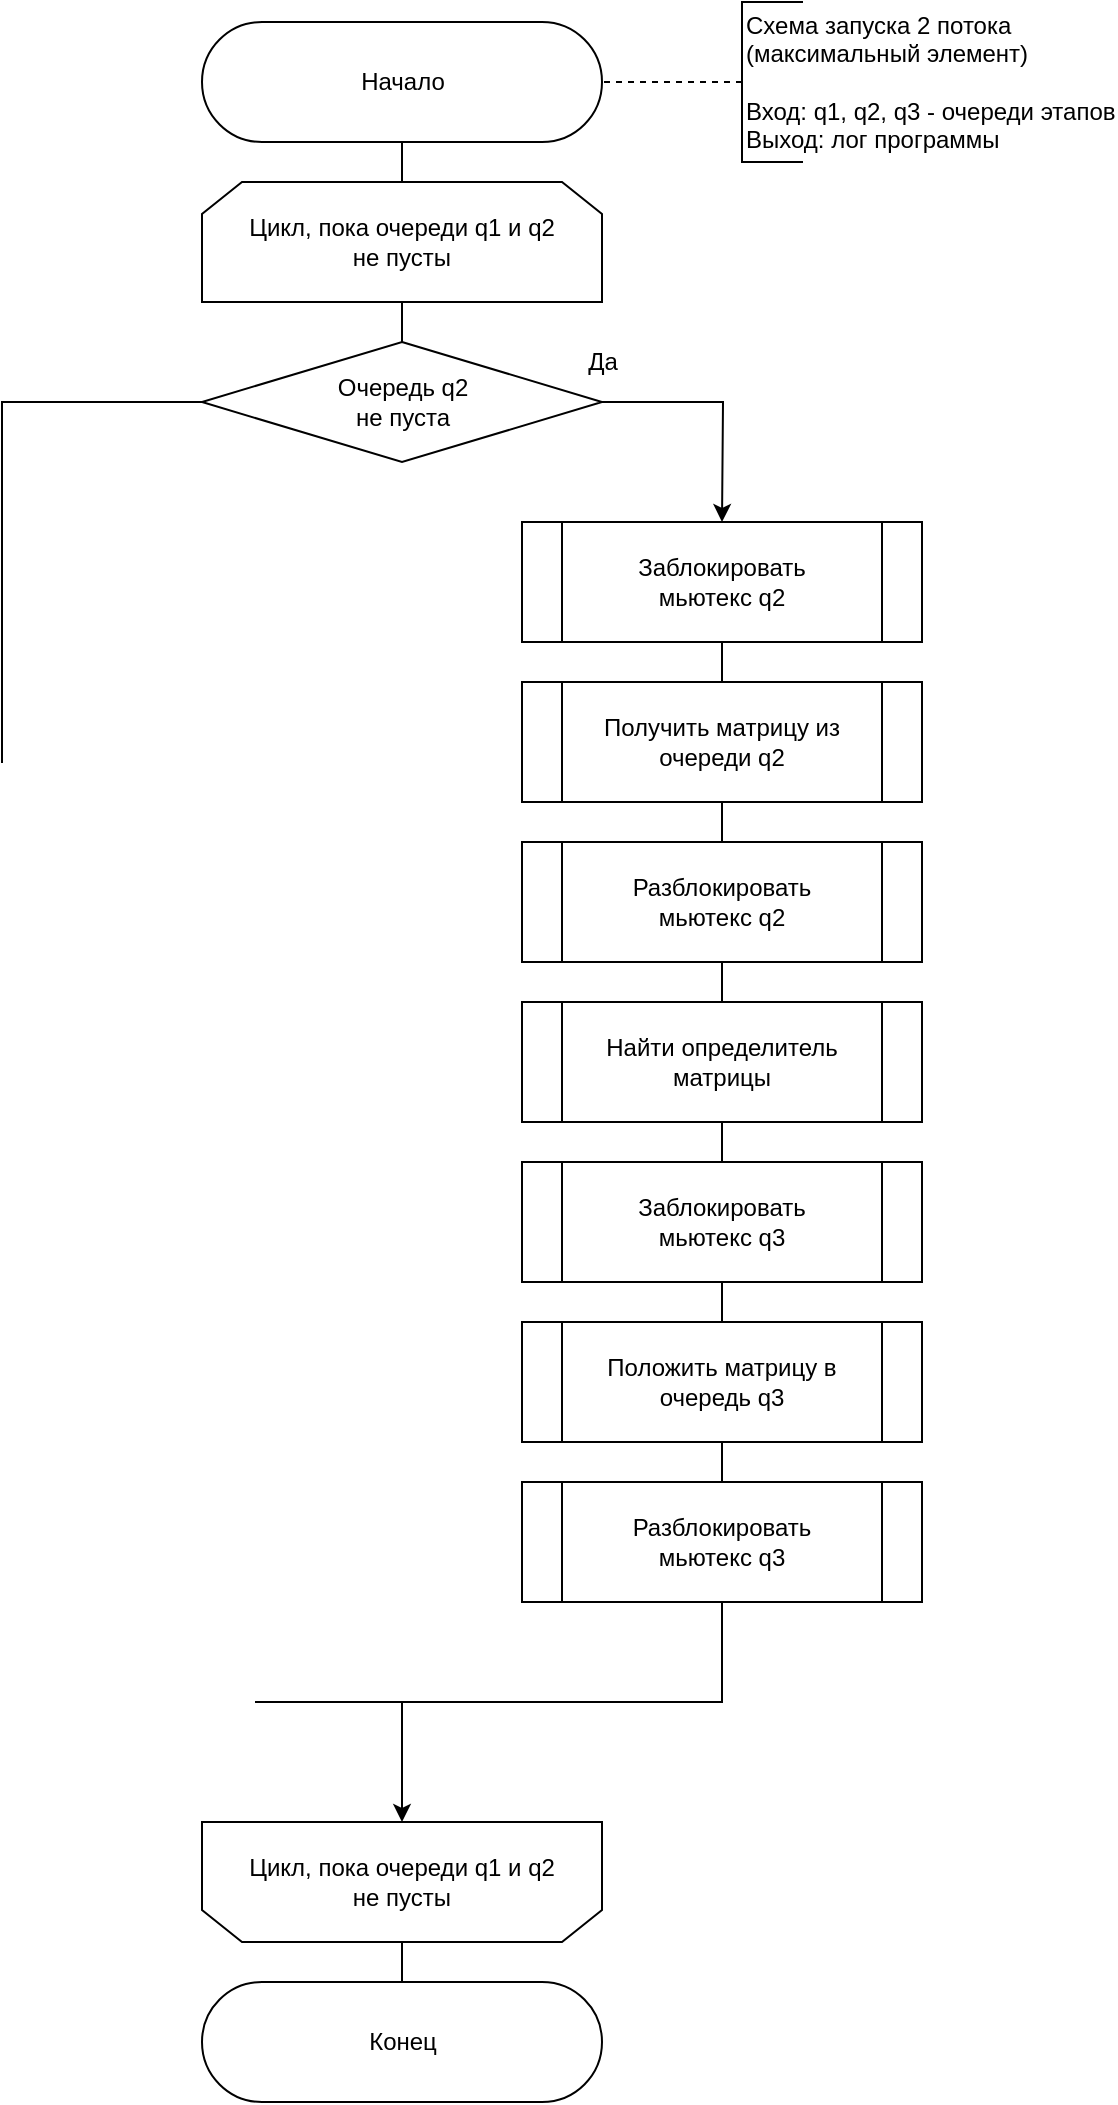 <mxfile version="22.0.3" type="device">
  <diagram id="QM2p47kPDZQZnexqTIiv" name="Страница 1">
    <mxGraphModel dx="1434" dy="832" grid="1" gridSize="10" guides="1" tooltips="1" connect="1" arrows="1" fold="1" page="1" pageScale="1" pageWidth="1654" pageHeight="2336" math="0" shadow="0">
      <root>
        <mxCell id="0" />
        <mxCell id="1" parent="0" />
        <mxCell id="29" style="edgeStyle=none;html=1;exitX=0.5;exitY=0.5;exitDx=0;exitDy=30;exitPerimeter=0;entryX=0.5;entryY=0;entryDx=0;entryDy=0;endArrow=none;endFill=0;" parent="1" source="3" edge="1">
          <mxGeometry relative="1" as="geometry">
            <mxPoint x="960" y="200" as="targetPoint" />
          </mxGeometry>
        </mxCell>
        <mxCell id="3" value="Начало" style="html=1;dashed=0;whitespace=wrap;shape=mxgraph.dfd.start" parent="1" vertex="1">
          <mxGeometry x="860" y="120" width="200" height="60" as="geometry" />
        </mxCell>
        <mxCell id="6" value="" style="edgeStyle=orthogonalEdgeStyle;rounded=0;orthogonalLoop=1;jettySize=auto;html=1;endArrow=none;endFill=0;dashed=1;" parent="1" source="7" target="3" edge="1">
          <mxGeometry relative="1" as="geometry" />
        </mxCell>
        <mxCell id="7" value="Схема запуска 2 потока&lt;br&gt;(максимальный элемент)&lt;br&gt;&lt;br&gt;Вход: q1, q2, q3 - очереди этапов&lt;br&gt;Выход: лог программы" style="html=1;dashed=0;whitespace=wrap;shape=partialRectangle;right=0;align=left;" parent="1" vertex="1">
          <mxGeometry x="1130" y="110" width="30" height="80" as="geometry" />
        </mxCell>
        <mxCell id="12" style="edgeStyle=orthogonalEdgeStyle;rounded=0;orthogonalLoop=1;jettySize=auto;html=1;exitX=1;exitY=0.5;exitDx=0;exitDy=0;endArrow=classic;endFill=1;" parent="1" source="14" edge="1">
          <mxGeometry relative="1" as="geometry">
            <mxPoint x="1120" y="370" as="targetPoint" />
          </mxGeometry>
        </mxCell>
        <mxCell id="83" style="edgeStyle=orthogonalEdgeStyle;html=1;exitX=0;exitY=0.5;exitDx=0;exitDy=0;endArrow=none;endFill=0;rounded=0;" parent="1" source="14" edge="1">
          <mxGeometry relative="1" as="geometry">
            <mxPoint x="960" y="980" as="targetPoint" />
            <Array as="points">
              <mxPoint x="760" y="310" />
              <mxPoint x="760" y="960" />
              <mxPoint x="960" y="960" />
            </Array>
          </mxGeometry>
        </mxCell>
        <mxCell id="14" value="Очередь q2&lt;br&gt;не пуста" style="shape=rhombus;html=1;dashed=0;whitespace=wrap;perimeter=rhombusPerimeter;" parent="1" vertex="1">
          <mxGeometry x="860" y="280" width="200" height="60" as="geometry" />
        </mxCell>
        <mxCell id="17" value="Да" style="text;html=1;align=center;verticalAlign=middle;resizable=0;points=[];autosize=1;strokeColor=none;" parent="1" vertex="1">
          <mxGeometry x="1045" y="280" width="30" height="20" as="geometry" />
        </mxCell>
        <mxCell id="25" style="edgeStyle=none;html=1;exitX=0.5;exitY=1;exitDx=0;exitDy=0;entryX=0.5;entryY=0;entryDx=0;entryDy=0;endArrow=none;endFill=0;" parent="1" source="21" edge="1">
          <mxGeometry relative="1" as="geometry">
            <mxPoint x="960" y="280" as="targetPoint" />
          </mxGeometry>
        </mxCell>
        <mxCell id="21" value="Цикл, пока очереди q1 и q2&lt;br&gt;не пусты" style="shape=loopLimit;whiteSpace=wrap;html=1;direction=east" parent="1" vertex="1">
          <mxGeometry x="860" y="200" width="200" height="60" as="geometry" />
        </mxCell>
        <mxCell id="81" style="edgeStyle=none;html=1;exitX=0.5;exitY=0;exitDx=0;exitDy=0;entryX=0.5;entryY=0.5;entryDx=0;entryDy=-30;entryPerimeter=0;endArrow=none;endFill=0;" parent="1" source="31" target="45" edge="1">
          <mxGeometry relative="1" as="geometry" />
        </mxCell>
        <mxCell id="31" value="Цикл, пока очереди q1 и q2&lt;br&gt;не пусты" style="shape=loopLimit;whiteSpace=wrap;html=1;strokeWidth=1;direction=west;" parent="1" vertex="1">
          <mxGeometry x="860" y="1020" width="200" height="60" as="geometry" />
        </mxCell>
        <mxCell id="45" value="Конец" style="html=1;dashed=0;whitespace=wrap;shape=mxgraph.dfd.start" parent="1" vertex="1">
          <mxGeometry x="860" y="1100" width="200" height="60" as="geometry" />
        </mxCell>
        <mxCell id="57" style="edgeStyle=none;html=1;exitX=0.5;exitY=1;exitDx=0;exitDy=0;entryX=0.5;entryY=0;entryDx=0;entryDy=0;endArrow=none;endFill=0;" parent="1" source="47" target="51" edge="1">
          <mxGeometry relative="1" as="geometry" />
        </mxCell>
        <mxCell id="47" value="Заблокировать&lt;br&gt;мьютекс q2" style="shape=process;whiteSpace=wrap;html=1;backgroundOutline=1;" parent="1" vertex="1">
          <mxGeometry x="1020" y="370" width="200" height="60" as="geometry" />
        </mxCell>
        <mxCell id="58" style="edgeStyle=none;html=1;exitX=0.5;exitY=1;exitDx=0;exitDy=0;entryX=0.5;entryY=0;entryDx=0;entryDy=0;endArrow=none;endFill=0;" parent="1" source="51" target="52" edge="1">
          <mxGeometry relative="1" as="geometry" />
        </mxCell>
        <mxCell id="51" value="Получить матрицу из&lt;br&gt;очереди q2" style="shape=process;whiteSpace=wrap;html=1;backgroundOutline=1;" parent="1" vertex="1">
          <mxGeometry x="1020" y="450" width="200" height="60" as="geometry" />
        </mxCell>
        <mxCell id="59" style="edgeStyle=none;html=1;exitX=0.5;exitY=1;exitDx=0;exitDy=0;entryX=0.5;entryY=0;entryDx=0;entryDy=0;endArrow=none;endFill=0;" parent="1" source="52" target="55" edge="1">
          <mxGeometry relative="1" as="geometry" />
        </mxCell>
        <mxCell id="52" value="Разблокировать&lt;br&gt;мьютекс q2" style="shape=process;whiteSpace=wrap;html=1;backgroundOutline=1;" parent="1" vertex="1">
          <mxGeometry x="1020" y="530" width="200" height="60" as="geometry" />
        </mxCell>
        <mxCell id="82" style="edgeStyle=none;html=1;exitX=0.5;exitY=1;exitDx=0;exitDy=0;entryX=0.5;entryY=0;entryDx=0;entryDy=0;endArrow=none;endFill=0;" parent="1" source="55" target="75" edge="1">
          <mxGeometry relative="1" as="geometry" />
        </mxCell>
        <mxCell id="55" value="Найти определитель матрицы" style="shape=process;whiteSpace=wrap;html=1;backgroundOutline=1;" parent="1" vertex="1">
          <mxGeometry x="1020" y="610" width="200" height="60" as="geometry" />
        </mxCell>
        <mxCell id="74" style="edgeStyle=none;html=1;exitX=0.5;exitY=1;exitDx=0;exitDy=0;entryX=0.5;entryY=0;entryDx=0;entryDy=0;endArrow=none;endFill=0;" parent="1" source="75" target="77" edge="1">
          <mxGeometry relative="1" as="geometry" />
        </mxCell>
        <mxCell id="75" value="Заблокировать&lt;br&gt;мьютекс q3" style="shape=process;whiteSpace=wrap;html=1;backgroundOutline=1;" parent="1" vertex="1">
          <mxGeometry x="1020" y="690" width="200" height="60" as="geometry" />
        </mxCell>
        <mxCell id="76" style="edgeStyle=none;html=1;exitX=0.5;exitY=1;exitDx=0;exitDy=0;entryX=0.5;entryY=0;entryDx=0;entryDy=0;endArrow=none;endFill=0;" parent="1" source="77" target="78" edge="1">
          <mxGeometry relative="1" as="geometry" />
        </mxCell>
        <mxCell id="77" value="Положить матрицу в&lt;br&gt;очередь q3" style="shape=process;whiteSpace=wrap;html=1;backgroundOutline=1;" parent="1" vertex="1">
          <mxGeometry x="1020" y="770" width="200" height="60" as="geometry" />
        </mxCell>
        <mxCell id="78" value="Разблокировать&lt;br&gt;мьютекс q3" style="shape=process;whiteSpace=wrap;html=1;backgroundOutline=1;" parent="1" vertex="1">
          <mxGeometry x="1020" y="850" width="200" height="60" as="geometry" />
        </mxCell>
        <mxCell id="80" style="edgeStyle=orthogonalEdgeStyle;rounded=0;orthogonalLoop=1;jettySize=auto;html=1;exitX=0.5;exitY=1;exitDx=0;exitDy=0;endArrow=classic;endFill=1;entryX=0.5;entryY=1;entryDx=0;entryDy=0;" parent="1" source="78" target="31" edge="1">
          <mxGeometry relative="1" as="geometry">
            <mxPoint x="960" y="1020" as="targetPoint" />
            <Array as="points">
              <mxPoint x="1120" y="960" />
              <mxPoint x="960" y="960" />
            </Array>
          </mxGeometry>
        </mxCell>
      </root>
    </mxGraphModel>
  </diagram>
</mxfile>
